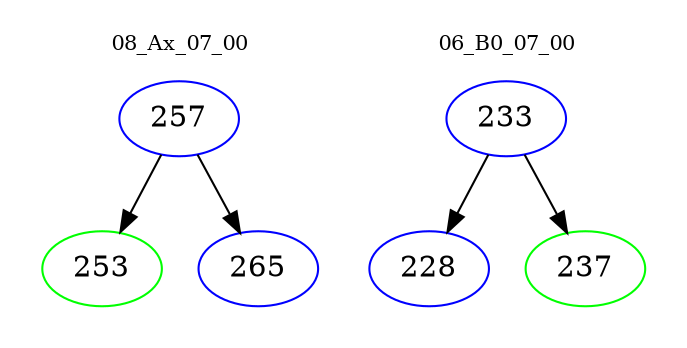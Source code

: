 digraph{
subgraph cluster_0 {
color = white
label = "08_Ax_07_00";
fontsize=10;
T0_257 [label="257", color="blue"]
T0_257 -> T0_253 [color="black"]
T0_253 [label="253", color="green"]
T0_257 -> T0_265 [color="black"]
T0_265 [label="265", color="blue"]
}
subgraph cluster_1 {
color = white
label = "06_B0_07_00";
fontsize=10;
T1_233 [label="233", color="blue"]
T1_233 -> T1_228 [color="black"]
T1_228 [label="228", color="blue"]
T1_233 -> T1_237 [color="black"]
T1_237 [label="237", color="green"]
}
}
